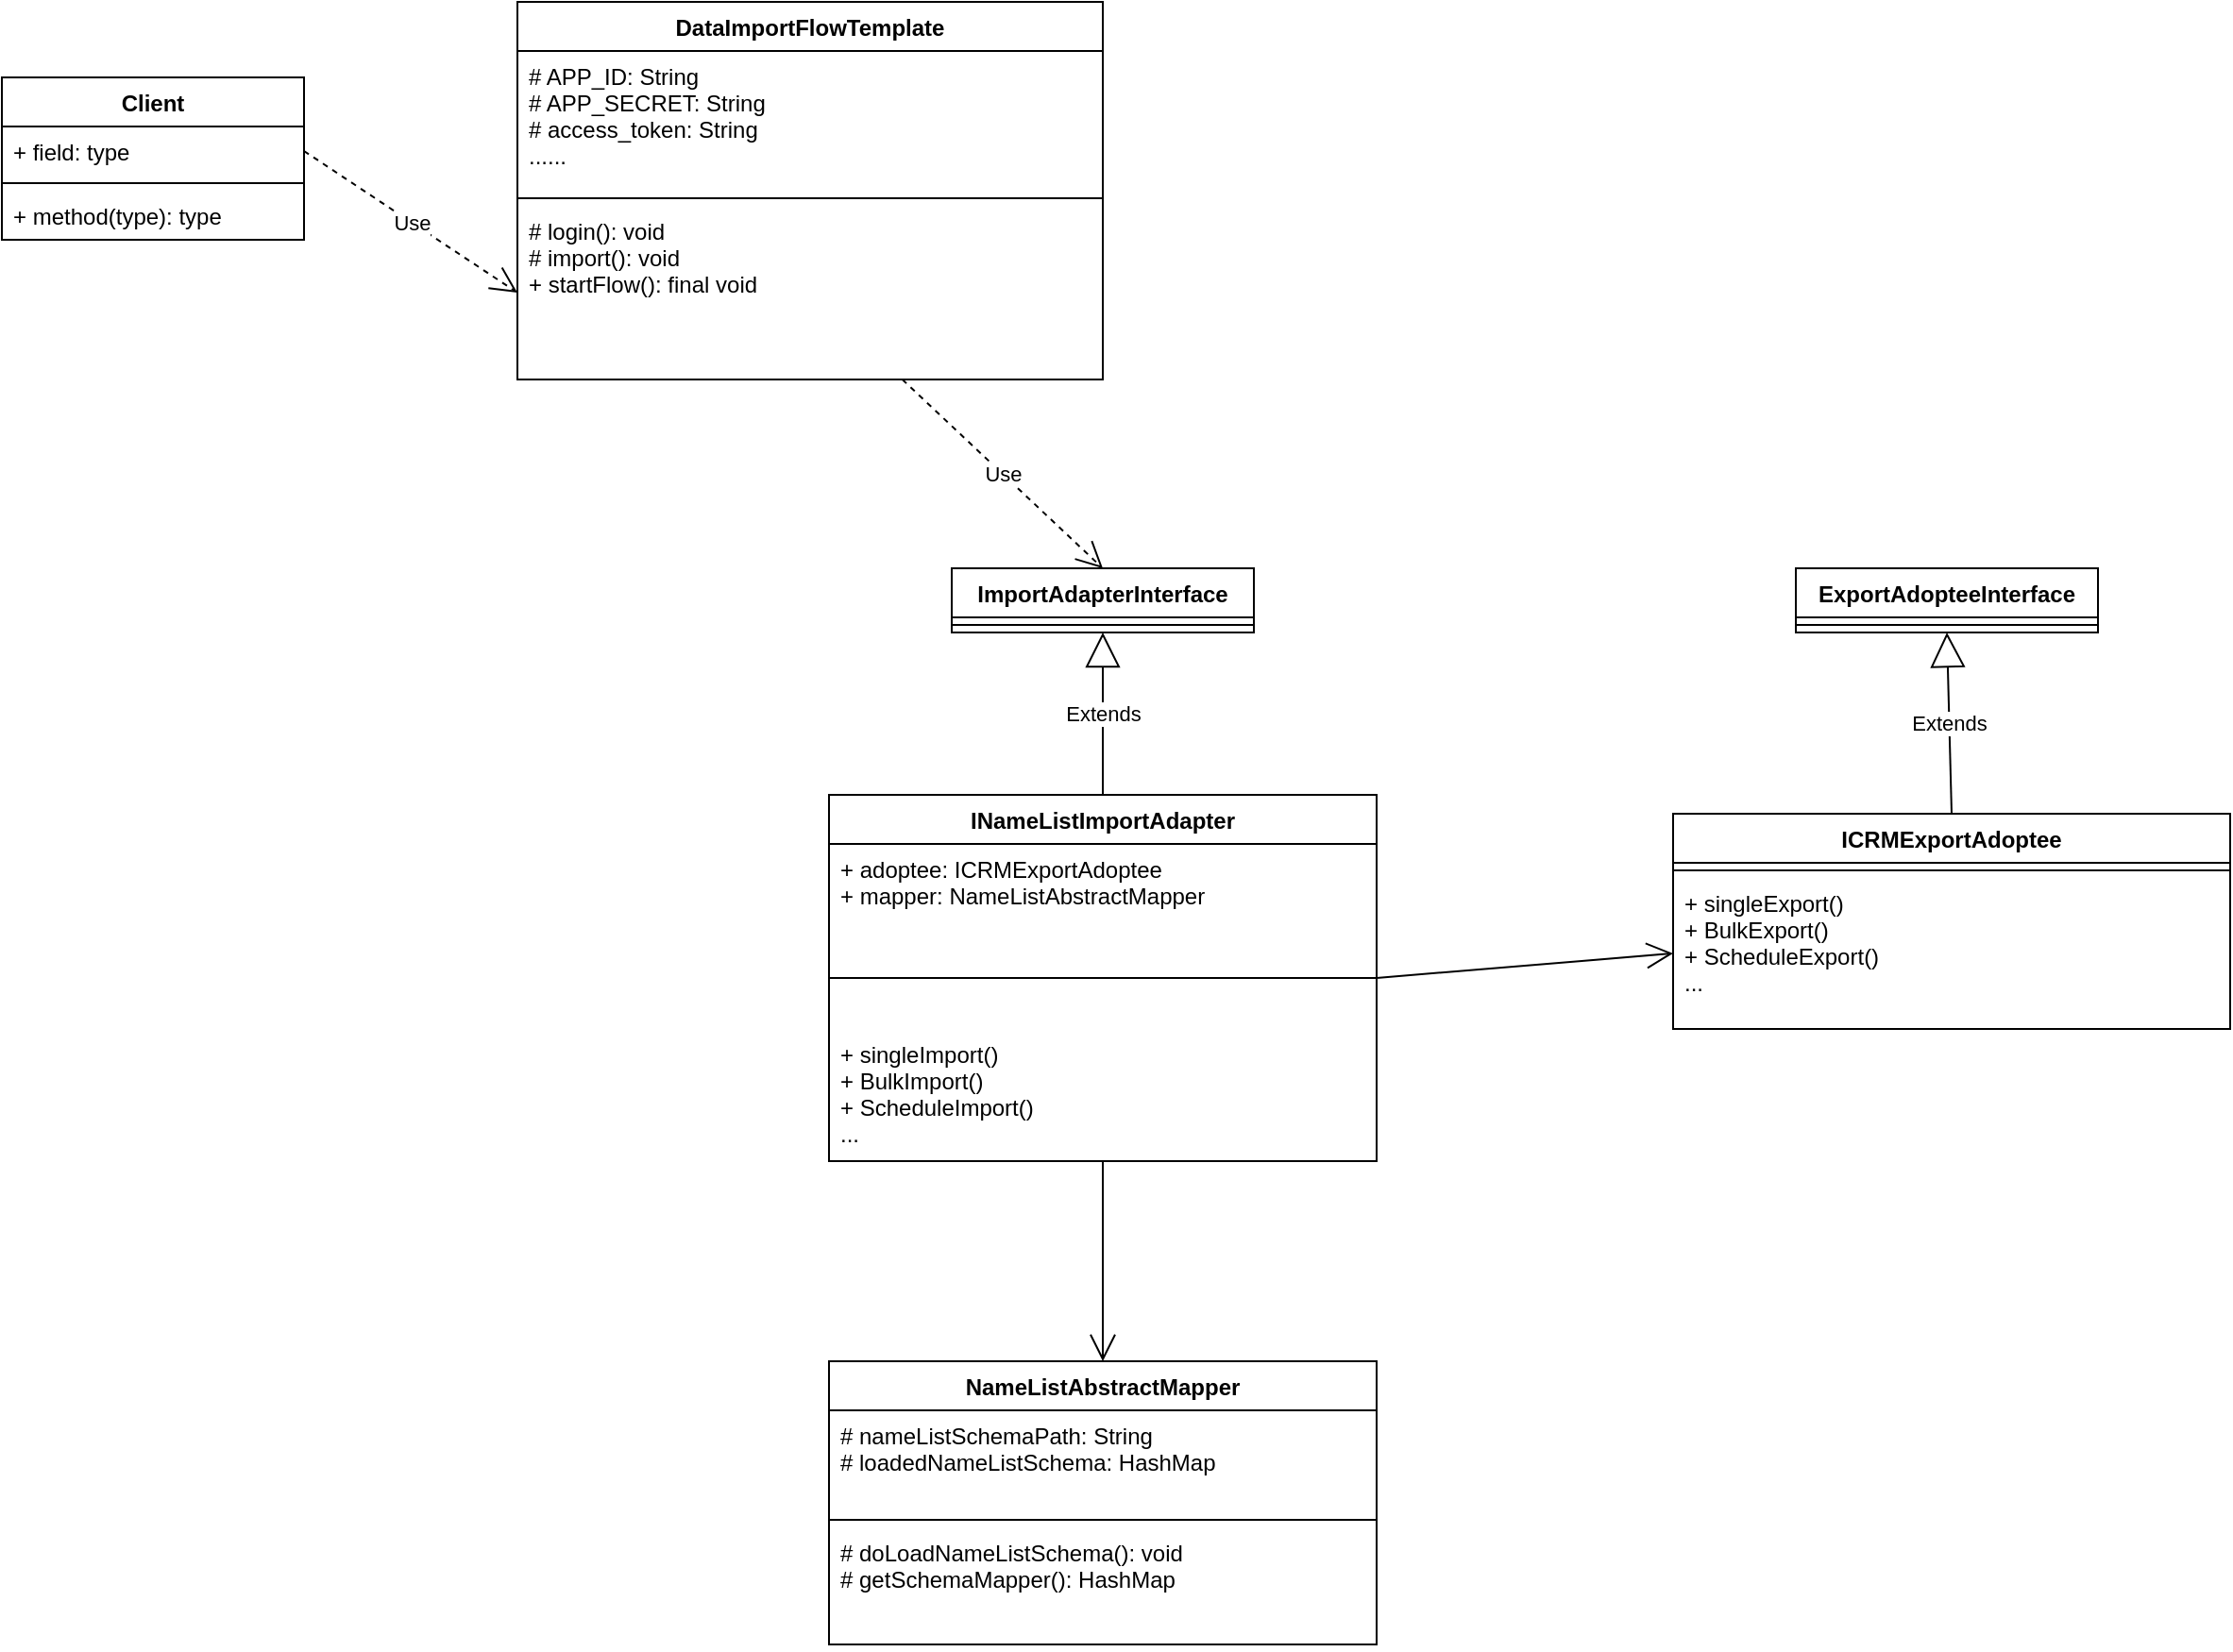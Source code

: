 <mxfile version="12.2.0" type="github" pages="1">
  <diagram id="kYvKO1CMlvTVT7cBlnqq" name="Page-1">
    <mxGraphModel dx="1735" dy="1206" grid="1" gridSize="10" guides="1" tooltips="1" connect="1" arrows="1" fold="1" page="1" pageScale="1" pageWidth="827" pageHeight="583" math="0" shadow="0">
      <root>
        <mxCell id="0"/>
        <mxCell id="1" parent="0"/>
        <mxCell id="shs8XNvGW6KoWgrr_nwO-1" value="ImportAdapterInterface" style="swimlane;fontStyle=1;align=center;verticalAlign=top;childLayout=stackLayout;horizontal=1;startSize=26;horizontalStack=0;resizeParent=1;resizeParentMax=0;resizeLast=0;collapsible=1;marginBottom=0;" vertex="1" parent="1">
          <mxGeometry x="333" y="40" width="160" height="34" as="geometry"/>
        </mxCell>
        <mxCell id="shs8XNvGW6KoWgrr_nwO-3" value="" style="line;strokeWidth=1;fillColor=none;align=left;verticalAlign=middle;spacingTop=-1;spacingLeft=3;spacingRight=3;rotatable=0;labelPosition=right;points=[];portConstraint=eastwest;" vertex="1" parent="shs8XNvGW6KoWgrr_nwO-1">
          <mxGeometry y="26" width="160" height="8" as="geometry"/>
        </mxCell>
        <mxCell id="shs8XNvGW6KoWgrr_nwO-5" value="INameListImportAdapter" style="swimlane;fontStyle=1;align=center;verticalAlign=top;childLayout=stackLayout;horizontal=1;startSize=26;horizontalStack=0;resizeParent=1;resizeParentMax=0;resizeLast=0;collapsible=1;marginBottom=0;" vertex="1" parent="1">
          <mxGeometry x="268" y="160" width="290" height="194" as="geometry">
            <mxRectangle x="275" y="160" width="130" height="26" as="alternateBounds"/>
          </mxGeometry>
        </mxCell>
        <mxCell id="shs8XNvGW6KoWgrr_nwO-28" value="+ adoptee: ICRMExportAdoptee&#xa;+ mapper: NameListAbstractMapper" style="text;strokeColor=none;fillColor=none;align=left;verticalAlign=top;spacingLeft=4;spacingRight=4;overflow=hidden;rotatable=0;points=[[0,0.5],[1,0.5]];portConstraint=eastwest;" vertex="1" parent="shs8XNvGW6KoWgrr_nwO-5">
          <mxGeometry y="26" width="290" height="44" as="geometry"/>
        </mxCell>
        <mxCell id="shs8XNvGW6KoWgrr_nwO-7" value="" style="line;strokeWidth=1;fillColor=none;align=left;verticalAlign=middle;spacingTop=-1;spacingLeft=3;spacingRight=3;rotatable=0;labelPosition=right;points=[];portConstraint=eastwest;" vertex="1" parent="shs8XNvGW6KoWgrr_nwO-5">
          <mxGeometry y="70" width="290" height="54" as="geometry"/>
        </mxCell>
        <mxCell id="shs8XNvGW6KoWgrr_nwO-8" value="+ singleImport()&#xa;+ BulkImport()&#xa;+ ScheduleImport()&#xa;..." style="text;strokeColor=none;fillColor=none;align=left;verticalAlign=top;spacingLeft=4;spacingRight=4;overflow=hidden;rotatable=0;points=[[0,0.5],[1,0.5]];portConstraint=eastwest;" vertex="1" parent="shs8XNvGW6KoWgrr_nwO-5">
          <mxGeometry y="124" width="290" height="70" as="geometry"/>
        </mxCell>
        <mxCell id="shs8XNvGW6KoWgrr_nwO-12" value="Extends" style="endArrow=block;endSize=16;endFill=0;html=1;entryX=0.5;entryY=1;entryDx=0;entryDy=0;exitX=0.5;exitY=0;exitDx=0;exitDy=0;" edge="1" parent="1" source="shs8XNvGW6KoWgrr_nwO-5" target="shs8XNvGW6KoWgrr_nwO-1">
          <mxGeometry width="160" relative="1" as="geometry">
            <mxPoint x="290" y="180" as="sourcePoint"/>
            <mxPoint x="450" y="180" as="targetPoint"/>
          </mxGeometry>
        </mxCell>
        <mxCell id="shs8XNvGW6KoWgrr_nwO-13" value="ExportAdopteeInterface" style="swimlane;fontStyle=1;align=center;verticalAlign=top;childLayout=stackLayout;horizontal=1;startSize=26;horizontalStack=0;resizeParent=1;resizeParentMax=0;resizeLast=0;collapsible=1;marginBottom=0;" vertex="1" parent="1">
          <mxGeometry x="780" y="40" width="160" height="34" as="geometry"/>
        </mxCell>
        <mxCell id="shs8XNvGW6KoWgrr_nwO-14" value="" style="line;strokeWidth=1;fillColor=none;align=left;verticalAlign=middle;spacingTop=-1;spacingLeft=3;spacingRight=3;rotatable=0;labelPosition=right;points=[];portConstraint=eastwest;" vertex="1" parent="shs8XNvGW6KoWgrr_nwO-13">
          <mxGeometry y="26" width="160" height="8" as="geometry"/>
        </mxCell>
        <mxCell id="shs8XNvGW6KoWgrr_nwO-20" value="ICRMExportAdoptee" style="swimlane;fontStyle=1;align=center;verticalAlign=top;childLayout=stackLayout;horizontal=1;startSize=26;horizontalStack=0;resizeParent=1;resizeParentMax=0;resizeLast=0;collapsible=1;marginBottom=0;" vertex="1" parent="1">
          <mxGeometry x="715" y="170" width="295" height="114" as="geometry">
            <mxRectangle x="275" y="160" width="130" height="26" as="alternateBounds"/>
          </mxGeometry>
        </mxCell>
        <mxCell id="shs8XNvGW6KoWgrr_nwO-21" value="" style="line;strokeWidth=1;fillColor=none;align=left;verticalAlign=middle;spacingTop=-1;spacingLeft=3;spacingRight=3;rotatable=0;labelPosition=right;points=[];portConstraint=eastwest;" vertex="1" parent="shs8XNvGW6KoWgrr_nwO-20">
          <mxGeometry y="26" width="295" height="8" as="geometry"/>
        </mxCell>
        <mxCell id="shs8XNvGW6KoWgrr_nwO-22" value="+ singleExport()&#xa;+ BulkExport()&#xa;+ ScheduleExport()&#xa;..." style="text;strokeColor=none;fillColor=none;align=left;verticalAlign=top;spacingLeft=4;spacingRight=4;overflow=hidden;rotatable=0;points=[[0,0.5],[1,0.5]];portConstraint=eastwest;" vertex="1" parent="shs8XNvGW6KoWgrr_nwO-20">
          <mxGeometry y="34" width="295" height="80" as="geometry"/>
        </mxCell>
        <mxCell id="shs8XNvGW6KoWgrr_nwO-24" value="Extends" style="endArrow=block;endSize=16;endFill=0;html=1;entryX=0.5;entryY=1;entryDx=0;entryDy=0;exitX=0.5;exitY=0;exitDx=0;exitDy=0;" edge="1" parent="1" source="shs8XNvGW6KoWgrr_nwO-20" target="shs8XNvGW6KoWgrr_nwO-13">
          <mxGeometry width="160" relative="1" as="geometry">
            <mxPoint x="770" y="110" as="sourcePoint"/>
            <mxPoint x="930" y="110" as="targetPoint"/>
          </mxGeometry>
        </mxCell>
        <mxCell id="shs8XNvGW6KoWgrr_nwO-31" value="" style="endArrow=open;endFill=1;endSize=12;html=1;entryX=0;entryY=0.5;entryDx=0;entryDy=0;exitX=1;exitY=0.5;exitDx=0;exitDy=0;" edge="1" parent="1" source="shs8XNvGW6KoWgrr_nwO-5" target="shs8XNvGW6KoWgrr_nwO-22">
          <mxGeometry width="160" relative="1" as="geometry">
            <mxPoint x="690" y="340" as="sourcePoint"/>
            <mxPoint x="770" y="330" as="targetPoint"/>
          </mxGeometry>
        </mxCell>
        <mxCell id="shs8XNvGW6KoWgrr_nwO-32" value="Client" style="swimlane;fontStyle=1;align=center;verticalAlign=top;childLayout=stackLayout;horizontal=1;startSize=26;horizontalStack=0;resizeParent=1;resizeParentMax=0;resizeLast=0;collapsible=1;marginBottom=0;" vertex="1" parent="1">
          <mxGeometry x="-170" y="-220" width="160" height="86" as="geometry"/>
        </mxCell>
        <mxCell id="shs8XNvGW6KoWgrr_nwO-33" value="+ field: type" style="text;strokeColor=none;fillColor=none;align=left;verticalAlign=top;spacingLeft=4;spacingRight=4;overflow=hidden;rotatable=0;points=[[0,0.5],[1,0.5]];portConstraint=eastwest;" vertex="1" parent="shs8XNvGW6KoWgrr_nwO-32">
          <mxGeometry y="26" width="160" height="26" as="geometry"/>
        </mxCell>
        <mxCell id="shs8XNvGW6KoWgrr_nwO-34" value="" style="line;strokeWidth=1;fillColor=none;align=left;verticalAlign=middle;spacingTop=-1;spacingLeft=3;spacingRight=3;rotatable=0;labelPosition=right;points=[];portConstraint=eastwest;" vertex="1" parent="shs8XNvGW6KoWgrr_nwO-32">
          <mxGeometry y="52" width="160" height="8" as="geometry"/>
        </mxCell>
        <mxCell id="shs8XNvGW6KoWgrr_nwO-35" value="+ method(type): type" style="text;strokeColor=none;fillColor=none;align=left;verticalAlign=top;spacingLeft=4;spacingRight=4;overflow=hidden;rotatable=0;points=[[0,0.5],[1,0.5]];portConstraint=eastwest;" vertex="1" parent="shs8XNvGW6KoWgrr_nwO-32">
          <mxGeometry y="60" width="160" height="26" as="geometry"/>
        </mxCell>
        <mxCell id="shs8XNvGW6KoWgrr_nwO-36" value="Use" style="endArrow=open;endSize=12;dashed=1;html=1;entryX=0;entryY=0.5;entryDx=0;entryDy=0;exitX=1;exitY=0.5;exitDx=0;exitDy=0;" edge="1" parent="1" source="shs8XNvGW6KoWgrr_nwO-33" target="shs8XNvGW6KoWgrr_nwO-45">
          <mxGeometry width="160" relative="1" as="geometry">
            <mxPoint x="130" y="130" as="sourcePoint"/>
            <mxPoint x="270" y="120" as="targetPoint"/>
          </mxGeometry>
        </mxCell>
        <mxCell id="shs8XNvGW6KoWgrr_nwO-37" value="NameListAbstractMapper" style="swimlane;fontStyle=1;align=center;verticalAlign=top;childLayout=stackLayout;horizontal=1;startSize=26;horizontalStack=0;resizeParent=1;resizeParentMax=0;resizeLast=0;collapsible=1;marginBottom=0;" vertex="1" parent="1">
          <mxGeometry x="268" y="460" width="290" height="150" as="geometry"/>
        </mxCell>
        <mxCell id="shs8XNvGW6KoWgrr_nwO-38" value="# nameListSchemaPath: String&#xa;# loadedNameListSchema: HashMap" style="text;strokeColor=none;fillColor=none;align=left;verticalAlign=top;spacingLeft=4;spacingRight=4;overflow=hidden;rotatable=0;points=[[0,0.5],[1,0.5]];portConstraint=eastwest;" vertex="1" parent="shs8XNvGW6KoWgrr_nwO-37">
          <mxGeometry y="26" width="290" height="54" as="geometry"/>
        </mxCell>
        <mxCell id="shs8XNvGW6KoWgrr_nwO-39" value="" style="line;strokeWidth=1;fillColor=none;align=left;verticalAlign=middle;spacingTop=-1;spacingLeft=3;spacingRight=3;rotatable=0;labelPosition=right;points=[];portConstraint=eastwest;" vertex="1" parent="shs8XNvGW6KoWgrr_nwO-37">
          <mxGeometry y="80" width="290" height="8" as="geometry"/>
        </mxCell>
        <mxCell id="shs8XNvGW6KoWgrr_nwO-40" value="# doLoadNameListSchema(): void&#xa;# getSchemaMapper(): HashMap" style="text;strokeColor=none;fillColor=none;align=left;verticalAlign=top;spacingLeft=4;spacingRight=4;overflow=hidden;rotatable=0;points=[[0,0.5],[1,0.5]];portConstraint=eastwest;" vertex="1" parent="shs8XNvGW6KoWgrr_nwO-37">
          <mxGeometry y="88" width="290" height="62" as="geometry"/>
        </mxCell>
        <mxCell id="shs8XNvGW6KoWgrr_nwO-41" value="" style="endArrow=open;endFill=1;endSize=12;html=1;entryX=0.5;entryY=0;entryDx=0;entryDy=0;" edge="1" parent="1" source="shs8XNvGW6KoWgrr_nwO-8" target="shs8XNvGW6KoWgrr_nwO-37">
          <mxGeometry width="160" relative="1" as="geometry">
            <mxPoint x="380" y="390" as="sourcePoint"/>
            <mxPoint x="400" y="380" as="targetPoint"/>
          </mxGeometry>
        </mxCell>
        <mxCell id="shs8XNvGW6KoWgrr_nwO-42" value="DataImportFlowTemplate" style="swimlane;fontStyle=1;align=center;verticalAlign=top;childLayout=stackLayout;horizontal=1;startSize=26;horizontalStack=0;resizeParent=1;resizeParentMax=0;resizeLast=0;collapsible=1;marginBottom=0;" vertex="1" parent="1">
          <mxGeometry x="103" y="-260" width="310" height="200" as="geometry"/>
        </mxCell>
        <mxCell id="shs8XNvGW6KoWgrr_nwO-43" value="# APP_ID: String&#xa;# APP_SECRET: String&#xa;# access_token: String&#xa;......" style="text;strokeColor=none;fillColor=none;align=left;verticalAlign=top;spacingLeft=4;spacingRight=4;overflow=hidden;rotatable=0;points=[[0,0.5],[1,0.5]];portConstraint=eastwest;" vertex="1" parent="shs8XNvGW6KoWgrr_nwO-42">
          <mxGeometry y="26" width="310" height="74" as="geometry"/>
        </mxCell>
        <mxCell id="shs8XNvGW6KoWgrr_nwO-44" value="" style="line;strokeWidth=1;fillColor=none;align=left;verticalAlign=middle;spacingTop=-1;spacingLeft=3;spacingRight=3;rotatable=0;labelPosition=right;points=[];portConstraint=eastwest;" vertex="1" parent="shs8XNvGW6KoWgrr_nwO-42">
          <mxGeometry y="100" width="310" height="8" as="geometry"/>
        </mxCell>
        <mxCell id="shs8XNvGW6KoWgrr_nwO-45" value="# login(): void&#xa;# import(): void&#xa;+ startFlow(): final void" style="text;strokeColor=none;fillColor=none;align=left;verticalAlign=top;spacingLeft=4;spacingRight=4;overflow=hidden;rotatable=0;points=[[0,0.5],[1,0.5]];portConstraint=eastwest;" vertex="1" parent="shs8XNvGW6KoWgrr_nwO-42">
          <mxGeometry y="108" width="310" height="92" as="geometry"/>
        </mxCell>
        <mxCell id="shs8XNvGW6KoWgrr_nwO-46" value="Use" style="endArrow=open;endSize=12;dashed=1;html=1;entryX=0.5;entryY=0;entryDx=0;entryDy=0;" edge="1" parent="1" source="shs8XNvGW6KoWgrr_nwO-45" target="shs8XNvGW6KoWgrr_nwO-1">
          <mxGeometry width="160" relative="1" as="geometry">
            <mxPoint x="250" y="-30" as="sourcePoint"/>
            <mxPoint x="410" y="-30" as="targetPoint"/>
          </mxGeometry>
        </mxCell>
      </root>
    </mxGraphModel>
  </diagram>
</mxfile>
